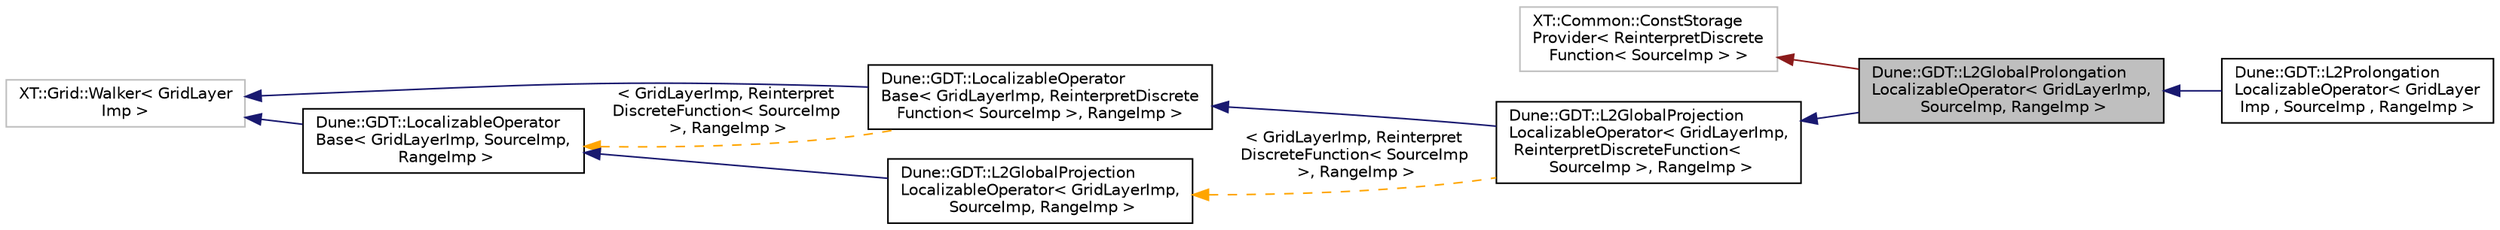 digraph "Dune::GDT::L2GlobalProlongationLocalizableOperator&lt; GridLayerImp, SourceImp, RangeImp &gt;"
{
  edge [fontname="Helvetica",fontsize="10",labelfontname="Helvetica",labelfontsize="10"];
  node [fontname="Helvetica",fontsize="10",shape=record];
  rankdir="LR";
  Node0 [label="Dune::GDT::L2GlobalProlongation\lLocalizableOperator\< GridLayerImp,\l SourceImp, RangeImp \>",height=0.2,width=0.4,color="black", fillcolor="grey75", style="filled", fontcolor="black"];
  Node1 -> Node0 [dir="back",color="firebrick4",fontsize="10",style="solid",fontname="Helvetica"];
  Node1 [label="XT::Common::ConstStorage\lProvider\< ReinterpretDiscrete\lFunction\< SourceImp \> \>",height=0.2,width=0.4,color="grey75", fillcolor="white", style="filled"];
  Node2 -> Node0 [dir="back",color="midnightblue",fontsize="10",style="solid",fontname="Helvetica"];
  Node2 [label="Dune::GDT::L2GlobalProjection\lLocalizableOperator\< GridLayerImp,\l ReinterpretDiscreteFunction\<\l SourceImp \>, RangeImp \>",height=0.2,width=0.4,color="black", fillcolor="white", style="filled",URL="$a02553.html"];
  Node3 -> Node2 [dir="back",color="midnightblue",fontsize="10",style="solid",fontname="Helvetica"];
  Node3 [label="Dune::GDT::LocalizableOperator\lBase\< GridLayerImp, ReinterpretDiscrete\lFunction\< SourceImp \>, RangeImp \>",height=0.2,width=0.4,color="black", fillcolor="white", style="filled",URL="$a02057.html"];
  Node4 -> Node3 [dir="back",color="midnightblue",fontsize="10",style="solid",fontname="Helvetica"];
  Node4 [label="XT::Grid::Walker\< GridLayer\lImp \>",height=0.2,width=0.4,color="grey75", fillcolor="white", style="filled"];
  Node5 -> Node3 [dir="back",color="orange",fontsize="10",style="dashed",label=" \< GridLayerImp, Reinterpret\lDiscreteFunction\< SourceImp\l \>, RangeImp \>" ,fontname="Helvetica"];
  Node5 [label="Dune::GDT::LocalizableOperator\lBase\< GridLayerImp, SourceImp,\l RangeImp \>",height=0.2,width=0.4,color="black", fillcolor="white", style="filled",URL="$a02057.html"];
  Node4 -> Node5 [dir="back",color="midnightblue",fontsize="10",style="solid",fontname="Helvetica"];
  Node6 -> Node2 [dir="back",color="orange",fontsize="10",style="dashed",label=" \< GridLayerImp, Reinterpret\lDiscreteFunction\< SourceImp\l \>, RangeImp \>" ,fontname="Helvetica"];
  Node6 [label="Dune::GDT::L2GlobalProjection\lLocalizableOperator\< GridLayerImp,\l SourceImp, RangeImp \>",height=0.2,width=0.4,color="black", fillcolor="white", style="filled",URL="$a02553.html"];
  Node5 -> Node6 [dir="back",color="midnightblue",fontsize="10",style="solid",fontname="Helvetica"];
  Node0 -> Node7 [dir="back",color="midnightblue",fontsize="10",style="solid",fontname="Helvetica"];
  Node7 [label="Dune::GDT::L2Prolongation\lLocalizableOperator\< GridLayer\lImp , SourceImp , RangeImp  \>",height=0.2,width=0.4,color="black", fillcolor="white", style="filled",URL="$a02677.html"];
}

